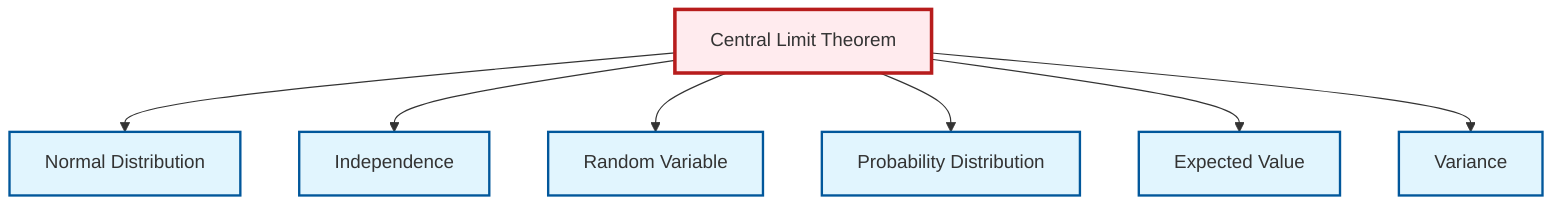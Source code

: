 graph TD
    classDef definition fill:#e1f5fe,stroke:#01579b,stroke-width:2px
    classDef theorem fill:#f3e5f5,stroke:#4a148c,stroke-width:2px
    classDef axiom fill:#fff3e0,stroke:#e65100,stroke-width:2px
    classDef example fill:#e8f5e9,stroke:#1b5e20,stroke-width:2px
    classDef current fill:#ffebee,stroke:#b71c1c,stroke-width:3px
    def-expectation["Expected Value"]:::definition
    def-variance["Variance"]:::definition
    def-probability-distribution["Probability Distribution"]:::definition
    def-normal-distribution["Normal Distribution"]:::definition
    def-independence["Independence"]:::definition
    thm-central-limit["Central Limit Theorem"]:::theorem
    def-random-variable["Random Variable"]:::definition
    thm-central-limit --> def-normal-distribution
    thm-central-limit --> def-independence
    thm-central-limit --> def-random-variable
    thm-central-limit --> def-probability-distribution
    thm-central-limit --> def-expectation
    thm-central-limit --> def-variance
    class thm-central-limit current
